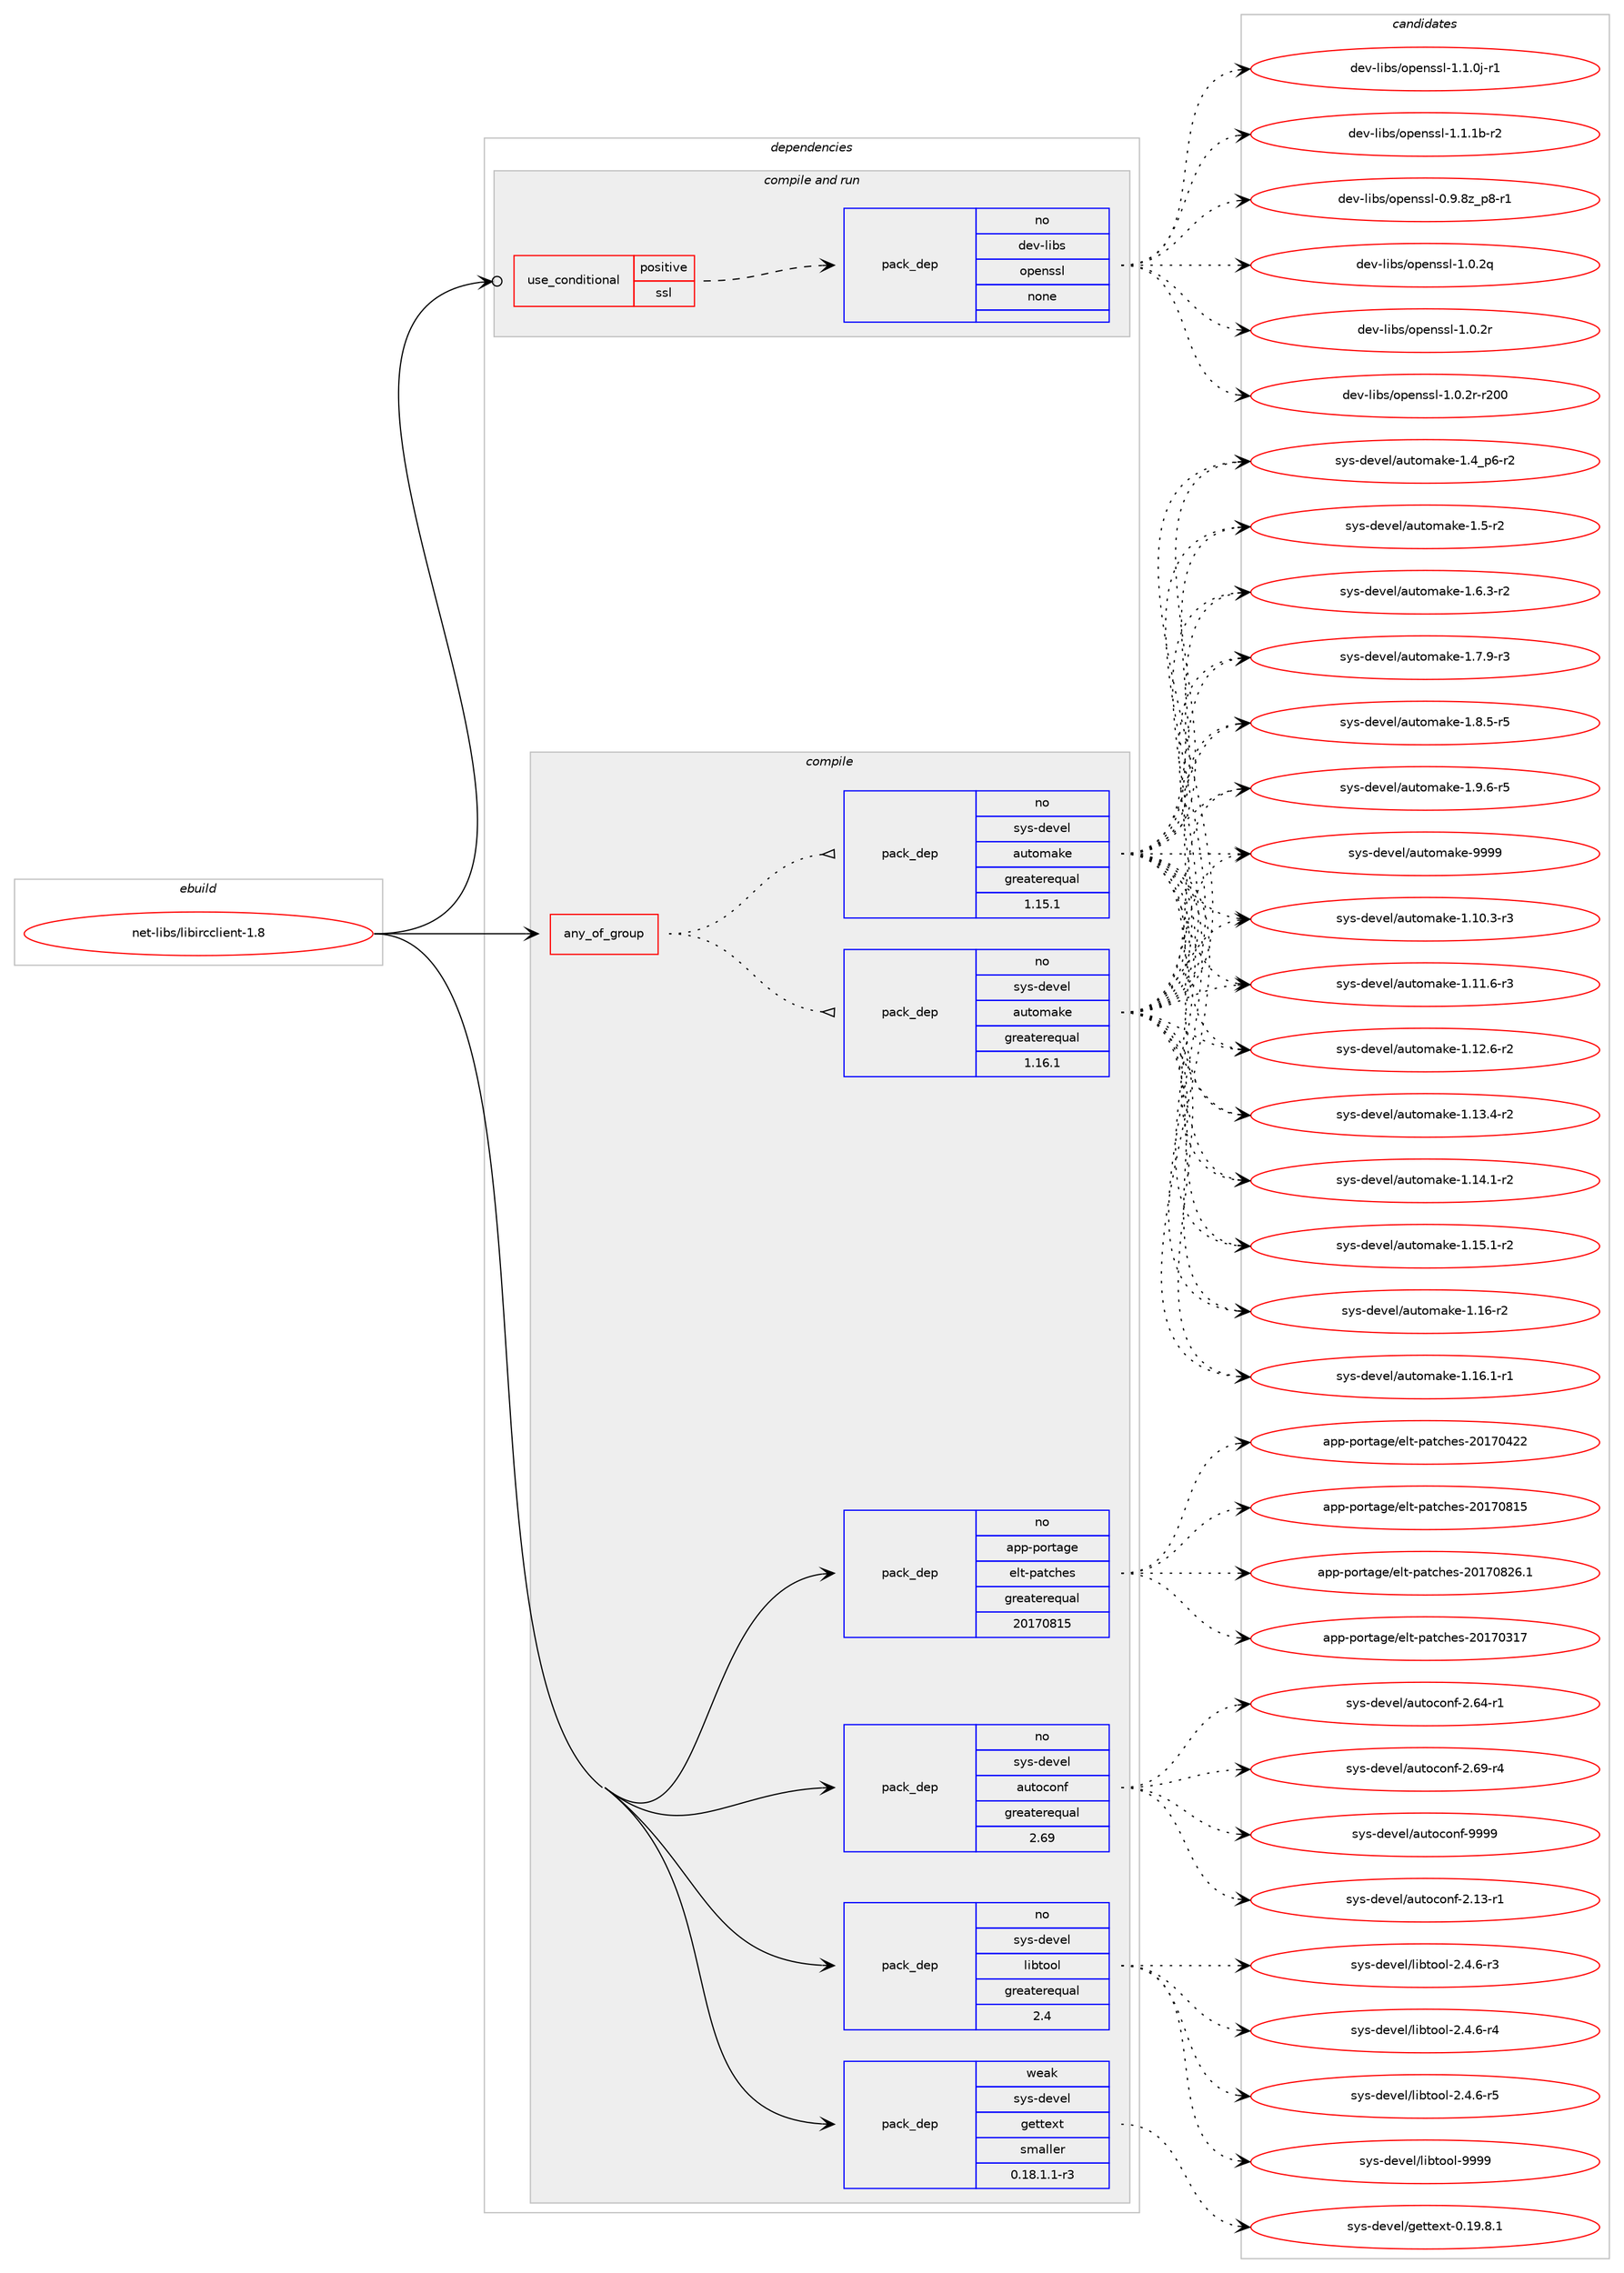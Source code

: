digraph prolog {

# *************
# Graph options
# *************

newrank=true;
concentrate=true;
compound=true;
graph [rankdir=LR,fontname=Helvetica,fontsize=10,ranksep=1.5];#, ranksep=2.5, nodesep=0.2];
edge  [arrowhead=vee];
node  [fontname=Helvetica,fontsize=10];

# **********
# The ebuild
# **********

subgraph cluster_leftcol {
color=gray;
rank=same;
label=<<i>ebuild</i>>;
id [label="net-libs/libircclient-1.8", color=red, width=4, href="../net-libs/libircclient-1.8.svg"];
}

# ****************
# The dependencies
# ****************

subgraph cluster_midcol {
color=gray;
label=<<i>dependencies</i>>;
subgraph cluster_compile {
fillcolor="#eeeeee";
style=filled;
label=<<i>compile</i>>;
subgraph any26115 {
dependency1659549 [label=<<TABLE BORDER="0" CELLBORDER="1" CELLSPACING="0" CELLPADDING="4"><TR><TD CELLPADDING="10">any_of_group</TD></TR></TABLE>>, shape=none, color=red];subgraph pack1186464 {
dependency1659550 [label=<<TABLE BORDER="0" CELLBORDER="1" CELLSPACING="0" CELLPADDING="4" WIDTH="220"><TR><TD ROWSPAN="6" CELLPADDING="30">pack_dep</TD></TR><TR><TD WIDTH="110">no</TD></TR><TR><TD>sys-devel</TD></TR><TR><TD>automake</TD></TR><TR><TD>greaterequal</TD></TR><TR><TD>1.16.1</TD></TR></TABLE>>, shape=none, color=blue];
}
dependency1659549:e -> dependency1659550:w [weight=20,style="dotted",arrowhead="oinv"];
subgraph pack1186465 {
dependency1659551 [label=<<TABLE BORDER="0" CELLBORDER="1" CELLSPACING="0" CELLPADDING="4" WIDTH="220"><TR><TD ROWSPAN="6" CELLPADDING="30">pack_dep</TD></TR><TR><TD WIDTH="110">no</TD></TR><TR><TD>sys-devel</TD></TR><TR><TD>automake</TD></TR><TR><TD>greaterequal</TD></TR><TR><TD>1.15.1</TD></TR></TABLE>>, shape=none, color=blue];
}
dependency1659549:e -> dependency1659551:w [weight=20,style="dotted",arrowhead="oinv"];
}
id:e -> dependency1659549:w [weight=20,style="solid",arrowhead="vee"];
subgraph pack1186466 {
dependency1659552 [label=<<TABLE BORDER="0" CELLBORDER="1" CELLSPACING="0" CELLPADDING="4" WIDTH="220"><TR><TD ROWSPAN="6" CELLPADDING="30">pack_dep</TD></TR><TR><TD WIDTH="110">no</TD></TR><TR><TD>app-portage</TD></TR><TR><TD>elt-patches</TD></TR><TR><TD>greaterequal</TD></TR><TR><TD>20170815</TD></TR></TABLE>>, shape=none, color=blue];
}
id:e -> dependency1659552:w [weight=20,style="solid",arrowhead="vee"];
subgraph pack1186467 {
dependency1659553 [label=<<TABLE BORDER="0" CELLBORDER="1" CELLSPACING="0" CELLPADDING="4" WIDTH="220"><TR><TD ROWSPAN="6" CELLPADDING="30">pack_dep</TD></TR><TR><TD WIDTH="110">no</TD></TR><TR><TD>sys-devel</TD></TR><TR><TD>autoconf</TD></TR><TR><TD>greaterequal</TD></TR><TR><TD>2.69</TD></TR></TABLE>>, shape=none, color=blue];
}
id:e -> dependency1659553:w [weight=20,style="solid",arrowhead="vee"];
subgraph pack1186468 {
dependency1659554 [label=<<TABLE BORDER="0" CELLBORDER="1" CELLSPACING="0" CELLPADDING="4" WIDTH="220"><TR><TD ROWSPAN="6" CELLPADDING="30">pack_dep</TD></TR><TR><TD WIDTH="110">no</TD></TR><TR><TD>sys-devel</TD></TR><TR><TD>libtool</TD></TR><TR><TD>greaterequal</TD></TR><TR><TD>2.4</TD></TR></TABLE>>, shape=none, color=blue];
}
id:e -> dependency1659554:w [weight=20,style="solid",arrowhead="vee"];
subgraph pack1186469 {
dependency1659555 [label=<<TABLE BORDER="0" CELLBORDER="1" CELLSPACING="0" CELLPADDING="4" WIDTH="220"><TR><TD ROWSPAN="6" CELLPADDING="30">pack_dep</TD></TR><TR><TD WIDTH="110">weak</TD></TR><TR><TD>sys-devel</TD></TR><TR><TD>gettext</TD></TR><TR><TD>smaller</TD></TR><TR><TD>0.18.1.1-r3</TD></TR></TABLE>>, shape=none, color=blue];
}
id:e -> dependency1659555:w [weight=20,style="solid",arrowhead="vee"];
}
subgraph cluster_compileandrun {
fillcolor="#eeeeee";
style=filled;
label=<<i>compile and run</i>>;
subgraph cond446182 {
dependency1659556 [label=<<TABLE BORDER="0" CELLBORDER="1" CELLSPACING="0" CELLPADDING="4"><TR><TD ROWSPAN="3" CELLPADDING="10">use_conditional</TD></TR><TR><TD>positive</TD></TR><TR><TD>ssl</TD></TR></TABLE>>, shape=none, color=red];
subgraph pack1186470 {
dependency1659557 [label=<<TABLE BORDER="0" CELLBORDER="1" CELLSPACING="0" CELLPADDING="4" WIDTH="220"><TR><TD ROWSPAN="6" CELLPADDING="30">pack_dep</TD></TR><TR><TD WIDTH="110">no</TD></TR><TR><TD>dev-libs</TD></TR><TR><TD>openssl</TD></TR><TR><TD>none</TD></TR><TR><TD></TD></TR></TABLE>>, shape=none, color=blue];
}
dependency1659556:e -> dependency1659557:w [weight=20,style="dashed",arrowhead="vee"];
}
id:e -> dependency1659556:w [weight=20,style="solid",arrowhead="odotvee"];
}
subgraph cluster_run {
fillcolor="#eeeeee";
style=filled;
label=<<i>run</i>>;
}
}

# **************
# The candidates
# **************

subgraph cluster_choices {
rank=same;
color=gray;
label=<<i>candidates</i>>;

subgraph choice1186464 {
color=black;
nodesep=1;
choice11512111545100101118101108479711711611110997107101454946494846514511451 [label="sys-devel/automake-1.10.3-r3", color=red, width=4,href="../sys-devel/automake-1.10.3-r3.svg"];
choice11512111545100101118101108479711711611110997107101454946494946544511451 [label="sys-devel/automake-1.11.6-r3", color=red, width=4,href="../sys-devel/automake-1.11.6-r3.svg"];
choice11512111545100101118101108479711711611110997107101454946495046544511450 [label="sys-devel/automake-1.12.6-r2", color=red, width=4,href="../sys-devel/automake-1.12.6-r2.svg"];
choice11512111545100101118101108479711711611110997107101454946495146524511450 [label="sys-devel/automake-1.13.4-r2", color=red, width=4,href="../sys-devel/automake-1.13.4-r2.svg"];
choice11512111545100101118101108479711711611110997107101454946495246494511450 [label="sys-devel/automake-1.14.1-r2", color=red, width=4,href="../sys-devel/automake-1.14.1-r2.svg"];
choice11512111545100101118101108479711711611110997107101454946495346494511450 [label="sys-devel/automake-1.15.1-r2", color=red, width=4,href="../sys-devel/automake-1.15.1-r2.svg"];
choice1151211154510010111810110847971171161111099710710145494649544511450 [label="sys-devel/automake-1.16-r2", color=red, width=4,href="../sys-devel/automake-1.16-r2.svg"];
choice11512111545100101118101108479711711611110997107101454946495446494511449 [label="sys-devel/automake-1.16.1-r1", color=red, width=4,href="../sys-devel/automake-1.16.1-r1.svg"];
choice115121115451001011181011084797117116111109971071014549465295112544511450 [label="sys-devel/automake-1.4_p6-r2", color=red, width=4,href="../sys-devel/automake-1.4_p6-r2.svg"];
choice11512111545100101118101108479711711611110997107101454946534511450 [label="sys-devel/automake-1.5-r2", color=red, width=4,href="../sys-devel/automake-1.5-r2.svg"];
choice115121115451001011181011084797117116111109971071014549465446514511450 [label="sys-devel/automake-1.6.3-r2", color=red, width=4,href="../sys-devel/automake-1.6.3-r2.svg"];
choice115121115451001011181011084797117116111109971071014549465546574511451 [label="sys-devel/automake-1.7.9-r3", color=red, width=4,href="../sys-devel/automake-1.7.9-r3.svg"];
choice115121115451001011181011084797117116111109971071014549465646534511453 [label="sys-devel/automake-1.8.5-r5", color=red, width=4,href="../sys-devel/automake-1.8.5-r5.svg"];
choice115121115451001011181011084797117116111109971071014549465746544511453 [label="sys-devel/automake-1.9.6-r5", color=red, width=4,href="../sys-devel/automake-1.9.6-r5.svg"];
choice115121115451001011181011084797117116111109971071014557575757 [label="sys-devel/automake-9999", color=red, width=4,href="../sys-devel/automake-9999.svg"];
dependency1659550:e -> choice11512111545100101118101108479711711611110997107101454946494846514511451:w [style=dotted,weight="100"];
dependency1659550:e -> choice11512111545100101118101108479711711611110997107101454946494946544511451:w [style=dotted,weight="100"];
dependency1659550:e -> choice11512111545100101118101108479711711611110997107101454946495046544511450:w [style=dotted,weight="100"];
dependency1659550:e -> choice11512111545100101118101108479711711611110997107101454946495146524511450:w [style=dotted,weight="100"];
dependency1659550:e -> choice11512111545100101118101108479711711611110997107101454946495246494511450:w [style=dotted,weight="100"];
dependency1659550:e -> choice11512111545100101118101108479711711611110997107101454946495346494511450:w [style=dotted,weight="100"];
dependency1659550:e -> choice1151211154510010111810110847971171161111099710710145494649544511450:w [style=dotted,weight="100"];
dependency1659550:e -> choice11512111545100101118101108479711711611110997107101454946495446494511449:w [style=dotted,weight="100"];
dependency1659550:e -> choice115121115451001011181011084797117116111109971071014549465295112544511450:w [style=dotted,weight="100"];
dependency1659550:e -> choice11512111545100101118101108479711711611110997107101454946534511450:w [style=dotted,weight="100"];
dependency1659550:e -> choice115121115451001011181011084797117116111109971071014549465446514511450:w [style=dotted,weight="100"];
dependency1659550:e -> choice115121115451001011181011084797117116111109971071014549465546574511451:w [style=dotted,weight="100"];
dependency1659550:e -> choice115121115451001011181011084797117116111109971071014549465646534511453:w [style=dotted,weight="100"];
dependency1659550:e -> choice115121115451001011181011084797117116111109971071014549465746544511453:w [style=dotted,weight="100"];
dependency1659550:e -> choice115121115451001011181011084797117116111109971071014557575757:w [style=dotted,weight="100"];
}
subgraph choice1186465 {
color=black;
nodesep=1;
choice11512111545100101118101108479711711611110997107101454946494846514511451 [label="sys-devel/automake-1.10.3-r3", color=red, width=4,href="../sys-devel/automake-1.10.3-r3.svg"];
choice11512111545100101118101108479711711611110997107101454946494946544511451 [label="sys-devel/automake-1.11.6-r3", color=red, width=4,href="../sys-devel/automake-1.11.6-r3.svg"];
choice11512111545100101118101108479711711611110997107101454946495046544511450 [label="sys-devel/automake-1.12.6-r2", color=red, width=4,href="../sys-devel/automake-1.12.6-r2.svg"];
choice11512111545100101118101108479711711611110997107101454946495146524511450 [label="sys-devel/automake-1.13.4-r2", color=red, width=4,href="../sys-devel/automake-1.13.4-r2.svg"];
choice11512111545100101118101108479711711611110997107101454946495246494511450 [label="sys-devel/automake-1.14.1-r2", color=red, width=4,href="../sys-devel/automake-1.14.1-r2.svg"];
choice11512111545100101118101108479711711611110997107101454946495346494511450 [label="sys-devel/automake-1.15.1-r2", color=red, width=4,href="../sys-devel/automake-1.15.1-r2.svg"];
choice1151211154510010111810110847971171161111099710710145494649544511450 [label="sys-devel/automake-1.16-r2", color=red, width=4,href="../sys-devel/automake-1.16-r2.svg"];
choice11512111545100101118101108479711711611110997107101454946495446494511449 [label="sys-devel/automake-1.16.1-r1", color=red, width=4,href="../sys-devel/automake-1.16.1-r1.svg"];
choice115121115451001011181011084797117116111109971071014549465295112544511450 [label="sys-devel/automake-1.4_p6-r2", color=red, width=4,href="../sys-devel/automake-1.4_p6-r2.svg"];
choice11512111545100101118101108479711711611110997107101454946534511450 [label="sys-devel/automake-1.5-r2", color=red, width=4,href="../sys-devel/automake-1.5-r2.svg"];
choice115121115451001011181011084797117116111109971071014549465446514511450 [label="sys-devel/automake-1.6.3-r2", color=red, width=4,href="../sys-devel/automake-1.6.3-r2.svg"];
choice115121115451001011181011084797117116111109971071014549465546574511451 [label="sys-devel/automake-1.7.9-r3", color=red, width=4,href="../sys-devel/automake-1.7.9-r3.svg"];
choice115121115451001011181011084797117116111109971071014549465646534511453 [label="sys-devel/automake-1.8.5-r5", color=red, width=4,href="../sys-devel/automake-1.8.5-r5.svg"];
choice115121115451001011181011084797117116111109971071014549465746544511453 [label="sys-devel/automake-1.9.6-r5", color=red, width=4,href="../sys-devel/automake-1.9.6-r5.svg"];
choice115121115451001011181011084797117116111109971071014557575757 [label="sys-devel/automake-9999", color=red, width=4,href="../sys-devel/automake-9999.svg"];
dependency1659551:e -> choice11512111545100101118101108479711711611110997107101454946494846514511451:w [style=dotted,weight="100"];
dependency1659551:e -> choice11512111545100101118101108479711711611110997107101454946494946544511451:w [style=dotted,weight="100"];
dependency1659551:e -> choice11512111545100101118101108479711711611110997107101454946495046544511450:w [style=dotted,weight="100"];
dependency1659551:e -> choice11512111545100101118101108479711711611110997107101454946495146524511450:w [style=dotted,weight="100"];
dependency1659551:e -> choice11512111545100101118101108479711711611110997107101454946495246494511450:w [style=dotted,weight="100"];
dependency1659551:e -> choice11512111545100101118101108479711711611110997107101454946495346494511450:w [style=dotted,weight="100"];
dependency1659551:e -> choice1151211154510010111810110847971171161111099710710145494649544511450:w [style=dotted,weight="100"];
dependency1659551:e -> choice11512111545100101118101108479711711611110997107101454946495446494511449:w [style=dotted,weight="100"];
dependency1659551:e -> choice115121115451001011181011084797117116111109971071014549465295112544511450:w [style=dotted,weight="100"];
dependency1659551:e -> choice11512111545100101118101108479711711611110997107101454946534511450:w [style=dotted,weight="100"];
dependency1659551:e -> choice115121115451001011181011084797117116111109971071014549465446514511450:w [style=dotted,weight="100"];
dependency1659551:e -> choice115121115451001011181011084797117116111109971071014549465546574511451:w [style=dotted,weight="100"];
dependency1659551:e -> choice115121115451001011181011084797117116111109971071014549465646534511453:w [style=dotted,weight="100"];
dependency1659551:e -> choice115121115451001011181011084797117116111109971071014549465746544511453:w [style=dotted,weight="100"];
dependency1659551:e -> choice115121115451001011181011084797117116111109971071014557575757:w [style=dotted,weight="100"];
}
subgraph choice1186466 {
color=black;
nodesep=1;
choice97112112451121111141169710310147101108116451129711699104101115455048495548514955 [label="app-portage/elt-patches-20170317", color=red, width=4,href="../app-portage/elt-patches-20170317.svg"];
choice97112112451121111141169710310147101108116451129711699104101115455048495548525050 [label="app-portage/elt-patches-20170422", color=red, width=4,href="../app-portage/elt-patches-20170422.svg"];
choice97112112451121111141169710310147101108116451129711699104101115455048495548564953 [label="app-portage/elt-patches-20170815", color=red, width=4,href="../app-portage/elt-patches-20170815.svg"];
choice971121124511211111411697103101471011081164511297116991041011154550484955485650544649 [label="app-portage/elt-patches-20170826.1", color=red, width=4,href="../app-portage/elt-patches-20170826.1.svg"];
dependency1659552:e -> choice97112112451121111141169710310147101108116451129711699104101115455048495548514955:w [style=dotted,weight="100"];
dependency1659552:e -> choice97112112451121111141169710310147101108116451129711699104101115455048495548525050:w [style=dotted,weight="100"];
dependency1659552:e -> choice97112112451121111141169710310147101108116451129711699104101115455048495548564953:w [style=dotted,weight="100"];
dependency1659552:e -> choice971121124511211111411697103101471011081164511297116991041011154550484955485650544649:w [style=dotted,weight="100"];
}
subgraph choice1186467 {
color=black;
nodesep=1;
choice1151211154510010111810110847971171161119911111010245504649514511449 [label="sys-devel/autoconf-2.13-r1", color=red, width=4,href="../sys-devel/autoconf-2.13-r1.svg"];
choice1151211154510010111810110847971171161119911111010245504654524511449 [label="sys-devel/autoconf-2.64-r1", color=red, width=4,href="../sys-devel/autoconf-2.64-r1.svg"];
choice1151211154510010111810110847971171161119911111010245504654574511452 [label="sys-devel/autoconf-2.69-r4", color=red, width=4,href="../sys-devel/autoconf-2.69-r4.svg"];
choice115121115451001011181011084797117116111991111101024557575757 [label="sys-devel/autoconf-9999", color=red, width=4,href="../sys-devel/autoconf-9999.svg"];
dependency1659553:e -> choice1151211154510010111810110847971171161119911111010245504649514511449:w [style=dotted,weight="100"];
dependency1659553:e -> choice1151211154510010111810110847971171161119911111010245504654524511449:w [style=dotted,weight="100"];
dependency1659553:e -> choice1151211154510010111810110847971171161119911111010245504654574511452:w [style=dotted,weight="100"];
dependency1659553:e -> choice115121115451001011181011084797117116111991111101024557575757:w [style=dotted,weight="100"];
}
subgraph choice1186468 {
color=black;
nodesep=1;
choice1151211154510010111810110847108105981161111111084550465246544511451 [label="sys-devel/libtool-2.4.6-r3", color=red, width=4,href="../sys-devel/libtool-2.4.6-r3.svg"];
choice1151211154510010111810110847108105981161111111084550465246544511452 [label="sys-devel/libtool-2.4.6-r4", color=red, width=4,href="../sys-devel/libtool-2.4.6-r4.svg"];
choice1151211154510010111810110847108105981161111111084550465246544511453 [label="sys-devel/libtool-2.4.6-r5", color=red, width=4,href="../sys-devel/libtool-2.4.6-r5.svg"];
choice1151211154510010111810110847108105981161111111084557575757 [label="sys-devel/libtool-9999", color=red, width=4,href="../sys-devel/libtool-9999.svg"];
dependency1659554:e -> choice1151211154510010111810110847108105981161111111084550465246544511451:w [style=dotted,weight="100"];
dependency1659554:e -> choice1151211154510010111810110847108105981161111111084550465246544511452:w [style=dotted,weight="100"];
dependency1659554:e -> choice1151211154510010111810110847108105981161111111084550465246544511453:w [style=dotted,weight="100"];
dependency1659554:e -> choice1151211154510010111810110847108105981161111111084557575757:w [style=dotted,weight="100"];
}
subgraph choice1186469 {
color=black;
nodesep=1;
choice1151211154510010111810110847103101116116101120116454846495746564649 [label="sys-devel/gettext-0.19.8.1", color=red, width=4,href="../sys-devel/gettext-0.19.8.1.svg"];
dependency1659555:e -> choice1151211154510010111810110847103101116116101120116454846495746564649:w [style=dotted,weight="100"];
}
subgraph choice1186470 {
color=black;
nodesep=1;
choice10010111845108105981154711111210111011511510845484657465612295112564511449 [label="dev-libs/openssl-0.9.8z_p8-r1", color=red, width=4,href="../dev-libs/openssl-0.9.8z_p8-r1.svg"];
choice100101118451081059811547111112101110115115108454946484650113 [label="dev-libs/openssl-1.0.2q", color=red, width=4,href="../dev-libs/openssl-1.0.2q.svg"];
choice100101118451081059811547111112101110115115108454946484650114 [label="dev-libs/openssl-1.0.2r", color=red, width=4,href="../dev-libs/openssl-1.0.2r.svg"];
choice10010111845108105981154711111210111011511510845494648465011445114504848 [label="dev-libs/openssl-1.0.2r-r200", color=red, width=4,href="../dev-libs/openssl-1.0.2r-r200.svg"];
choice1001011184510810598115471111121011101151151084549464946481064511449 [label="dev-libs/openssl-1.1.0j-r1", color=red, width=4,href="../dev-libs/openssl-1.1.0j-r1.svg"];
choice100101118451081059811547111112101110115115108454946494649984511450 [label="dev-libs/openssl-1.1.1b-r2", color=red, width=4,href="../dev-libs/openssl-1.1.1b-r2.svg"];
dependency1659557:e -> choice10010111845108105981154711111210111011511510845484657465612295112564511449:w [style=dotted,weight="100"];
dependency1659557:e -> choice100101118451081059811547111112101110115115108454946484650113:w [style=dotted,weight="100"];
dependency1659557:e -> choice100101118451081059811547111112101110115115108454946484650114:w [style=dotted,weight="100"];
dependency1659557:e -> choice10010111845108105981154711111210111011511510845494648465011445114504848:w [style=dotted,weight="100"];
dependency1659557:e -> choice1001011184510810598115471111121011101151151084549464946481064511449:w [style=dotted,weight="100"];
dependency1659557:e -> choice100101118451081059811547111112101110115115108454946494649984511450:w [style=dotted,weight="100"];
}
}

}
